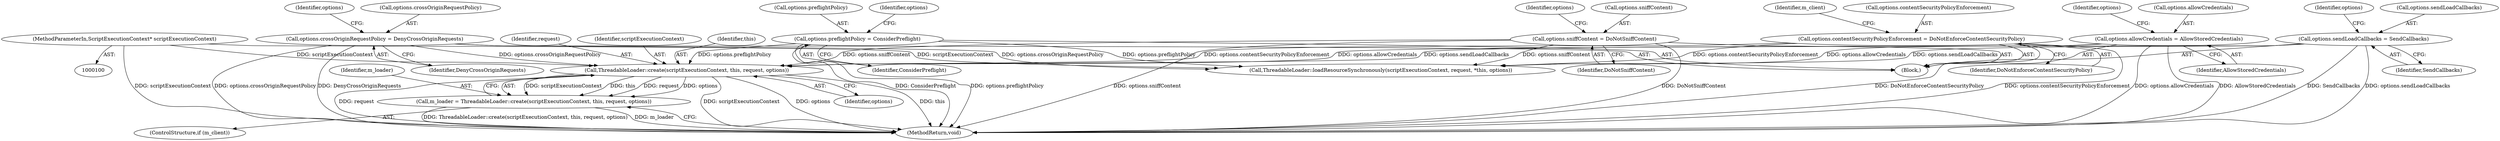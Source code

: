 digraph "0_Chrome_d0c31f0342cefc46a3b3d80359a9779d044d4c0d_17@API" {
"1000164" [label="(Call,ThreadableLoader::create(scriptExecutionContext, this, request, options))"];
"1000101" [label="(MethodParameterIn,ScriptExecutionContext* scriptExecutionContext)"];
"1000150" [label="(Call,options.crossOriginRequestPolicy = DenyCrossOriginRequests)"];
"1000140" [label="(Call,options.preflightPolicy = ConsiderPreflight)"];
"1000135" [label="(Call,options.sniffContent = DoNotSniffContent)"];
"1000155" [label="(Call,options.contentSecurityPolicyEnforcement = DoNotEnforceContentSecurityPolicy)"];
"1000145" [label="(Call,options.allowCredentials = AllowStoredCredentials)"];
"1000130" [label="(Call,options.sendLoadCallbacks = SendCallbacks)"];
"1000162" [label="(Call,m_loader = ThreadableLoader::create(scriptExecutionContext, this, request, options))"];
"1000161" [label="(Identifier,m_client)"];
"1000156" [label="(Call,options.contentSecurityPolicyEnforcement)"];
"1000137" [label="(Identifier,options)"];
"1000168" [label="(Identifier,options)"];
"1000150" [label="(Call,options.crossOriginRequestPolicy = DenyCrossOriginRequests)"];
"1000141" [label="(Call,options.preflightPolicy)"];
"1000134" [label="(Identifier,SendCallbacks)"];
"1000155" [label="(Call,options.contentSecurityPolicyEnforcement = DoNotEnforceContentSecurityPolicy)"];
"1000166" [label="(Identifier,this)"];
"1000152" [label="(Identifier,options)"];
"1000164" [label="(Call,ThreadableLoader::create(scriptExecutionContext, this, request, options))"];
"1000159" [label="(Identifier,DoNotEnforceContentSecurityPolicy)"];
"1000140" [label="(Call,options.preflightPolicy = ConsiderPreflight)"];
"1000142" [label="(Identifier,options)"];
"1000162" [label="(Call,m_loader = ThreadableLoader::create(scriptExecutionContext, this, request, options))"];
"1000145" [label="(Call,options.allowCredentials = AllowStoredCredentials)"];
"1000157" [label="(Identifier,options)"];
"1000130" [label="(Call,options.sendLoadCallbacks = SendCallbacks)"];
"1000144" [label="(Identifier,ConsiderPreflight)"];
"1000176" [label="(MethodReturn,void)"];
"1000135" [label="(Call,options.sniffContent = DoNotSniffContent)"];
"1000170" [label="(Call,ThreadableLoader::loadResourceSynchronously(scriptExecutionContext, request, *this, options))"];
"1000103" [label="(Block,)"];
"1000146" [label="(Call,options.allowCredentials)"];
"1000101" [label="(MethodParameterIn,ScriptExecutionContext* scriptExecutionContext)"];
"1000139" [label="(Identifier,DoNotSniffContent)"];
"1000149" [label="(Identifier,AllowStoredCredentials)"];
"1000163" [label="(Identifier,m_loader)"];
"1000154" [label="(Identifier,DenyCrossOriginRequests)"];
"1000147" [label="(Identifier,options)"];
"1000160" [label="(ControlStructure,if (m_client))"];
"1000131" [label="(Call,options.sendLoadCallbacks)"];
"1000167" [label="(Identifier,request)"];
"1000151" [label="(Call,options.crossOriginRequestPolicy)"];
"1000165" [label="(Identifier,scriptExecutionContext)"];
"1000136" [label="(Call,options.sniffContent)"];
"1000164" -> "1000162"  [label="AST: "];
"1000164" -> "1000168"  [label="CFG: "];
"1000165" -> "1000164"  [label="AST: "];
"1000166" -> "1000164"  [label="AST: "];
"1000167" -> "1000164"  [label="AST: "];
"1000168" -> "1000164"  [label="AST: "];
"1000162" -> "1000164"  [label="CFG: "];
"1000164" -> "1000176"  [label="DDG: options"];
"1000164" -> "1000176"  [label="DDG: this"];
"1000164" -> "1000176"  [label="DDG: request"];
"1000164" -> "1000176"  [label="DDG: scriptExecutionContext"];
"1000164" -> "1000162"  [label="DDG: scriptExecutionContext"];
"1000164" -> "1000162"  [label="DDG: this"];
"1000164" -> "1000162"  [label="DDG: request"];
"1000164" -> "1000162"  [label="DDG: options"];
"1000101" -> "1000164"  [label="DDG: scriptExecutionContext"];
"1000150" -> "1000164"  [label="DDG: options.crossOriginRequestPolicy"];
"1000140" -> "1000164"  [label="DDG: options.preflightPolicy"];
"1000135" -> "1000164"  [label="DDG: options.sniffContent"];
"1000155" -> "1000164"  [label="DDG: options.contentSecurityPolicyEnforcement"];
"1000145" -> "1000164"  [label="DDG: options.allowCredentials"];
"1000130" -> "1000164"  [label="DDG: options.sendLoadCallbacks"];
"1000101" -> "1000100"  [label="AST: "];
"1000101" -> "1000176"  [label="DDG: scriptExecutionContext"];
"1000101" -> "1000170"  [label="DDG: scriptExecutionContext"];
"1000150" -> "1000103"  [label="AST: "];
"1000150" -> "1000154"  [label="CFG: "];
"1000151" -> "1000150"  [label="AST: "];
"1000154" -> "1000150"  [label="AST: "];
"1000157" -> "1000150"  [label="CFG: "];
"1000150" -> "1000176"  [label="DDG: DenyCrossOriginRequests"];
"1000150" -> "1000176"  [label="DDG: options.crossOriginRequestPolicy"];
"1000150" -> "1000170"  [label="DDG: options.crossOriginRequestPolicy"];
"1000140" -> "1000103"  [label="AST: "];
"1000140" -> "1000144"  [label="CFG: "];
"1000141" -> "1000140"  [label="AST: "];
"1000144" -> "1000140"  [label="AST: "];
"1000147" -> "1000140"  [label="CFG: "];
"1000140" -> "1000176"  [label="DDG: options.preflightPolicy"];
"1000140" -> "1000176"  [label="DDG: ConsiderPreflight"];
"1000140" -> "1000170"  [label="DDG: options.preflightPolicy"];
"1000135" -> "1000103"  [label="AST: "];
"1000135" -> "1000139"  [label="CFG: "];
"1000136" -> "1000135"  [label="AST: "];
"1000139" -> "1000135"  [label="AST: "];
"1000142" -> "1000135"  [label="CFG: "];
"1000135" -> "1000176"  [label="DDG: DoNotSniffContent"];
"1000135" -> "1000176"  [label="DDG: options.sniffContent"];
"1000135" -> "1000170"  [label="DDG: options.sniffContent"];
"1000155" -> "1000103"  [label="AST: "];
"1000155" -> "1000159"  [label="CFG: "];
"1000156" -> "1000155"  [label="AST: "];
"1000159" -> "1000155"  [label="AST: "];
"1000161" -> "1000155"  [label="CFG: "];
"1000155" -> "1000176"  [label="DDG: DoNotEnforceContentSecurityPolicy"];
"1000155" -> "1000176"  [label="DDG: options.contentSecurityPolicyEnforcement"];
"1000155" -> "1000170"  [label="DDG: options.contentSecurityPolicyEnforcement"];
"1000145" -> "1000103"  [label="AST: "];
"1000145" -> "1000149"  [label="CFG: "];
"1000146" -> "1000145"  [label="AST: "];
"1000149" -> "1000145"  [label="AST: "];
"1000152" -> "1000145"  [label="CFG: "];
"1000145" -> "1000176"  [label="DDG: AllowStoredCredentials"];
"1000145" -> "1000176"  [label="DDG: options.allowCredentials"];
"1000145" -> "1000170"  [label="DDG: options.allowCredentials"];
"1000130" -> "1000103"  [label="AST: "];
"1000130" -> "1000134"  [label="CFG: "];
"1000131" -> "1000130"  [label="AST: "];
"1000134" -> "1000130"  [label="AST: "];
"1000137" -> "1000130"  [label="CFG: "];
"1000130" -> "1000176"  [label="DDG: SendCallbacks"];
"1000130" -> "1000176"  [label="DDG: options.sendLoadCallbacks"];
"1000130" -> "1000170"  [label="DDG: options.sendLoadCallbacks"];
"1000162" -> "1000160"  [label="AST: "];
"1000163" -> "1000162"  [label="AST: "];
"1000176" -> "1000162"  [label="CFG: "];
"1000162" -> "1000176"  [label="DDG: ThreadableLoader::create(scriptExecutionContext, this, request, options)"];
"1000162" -> "1000176"  [label="DDG: m_loader"];
}
